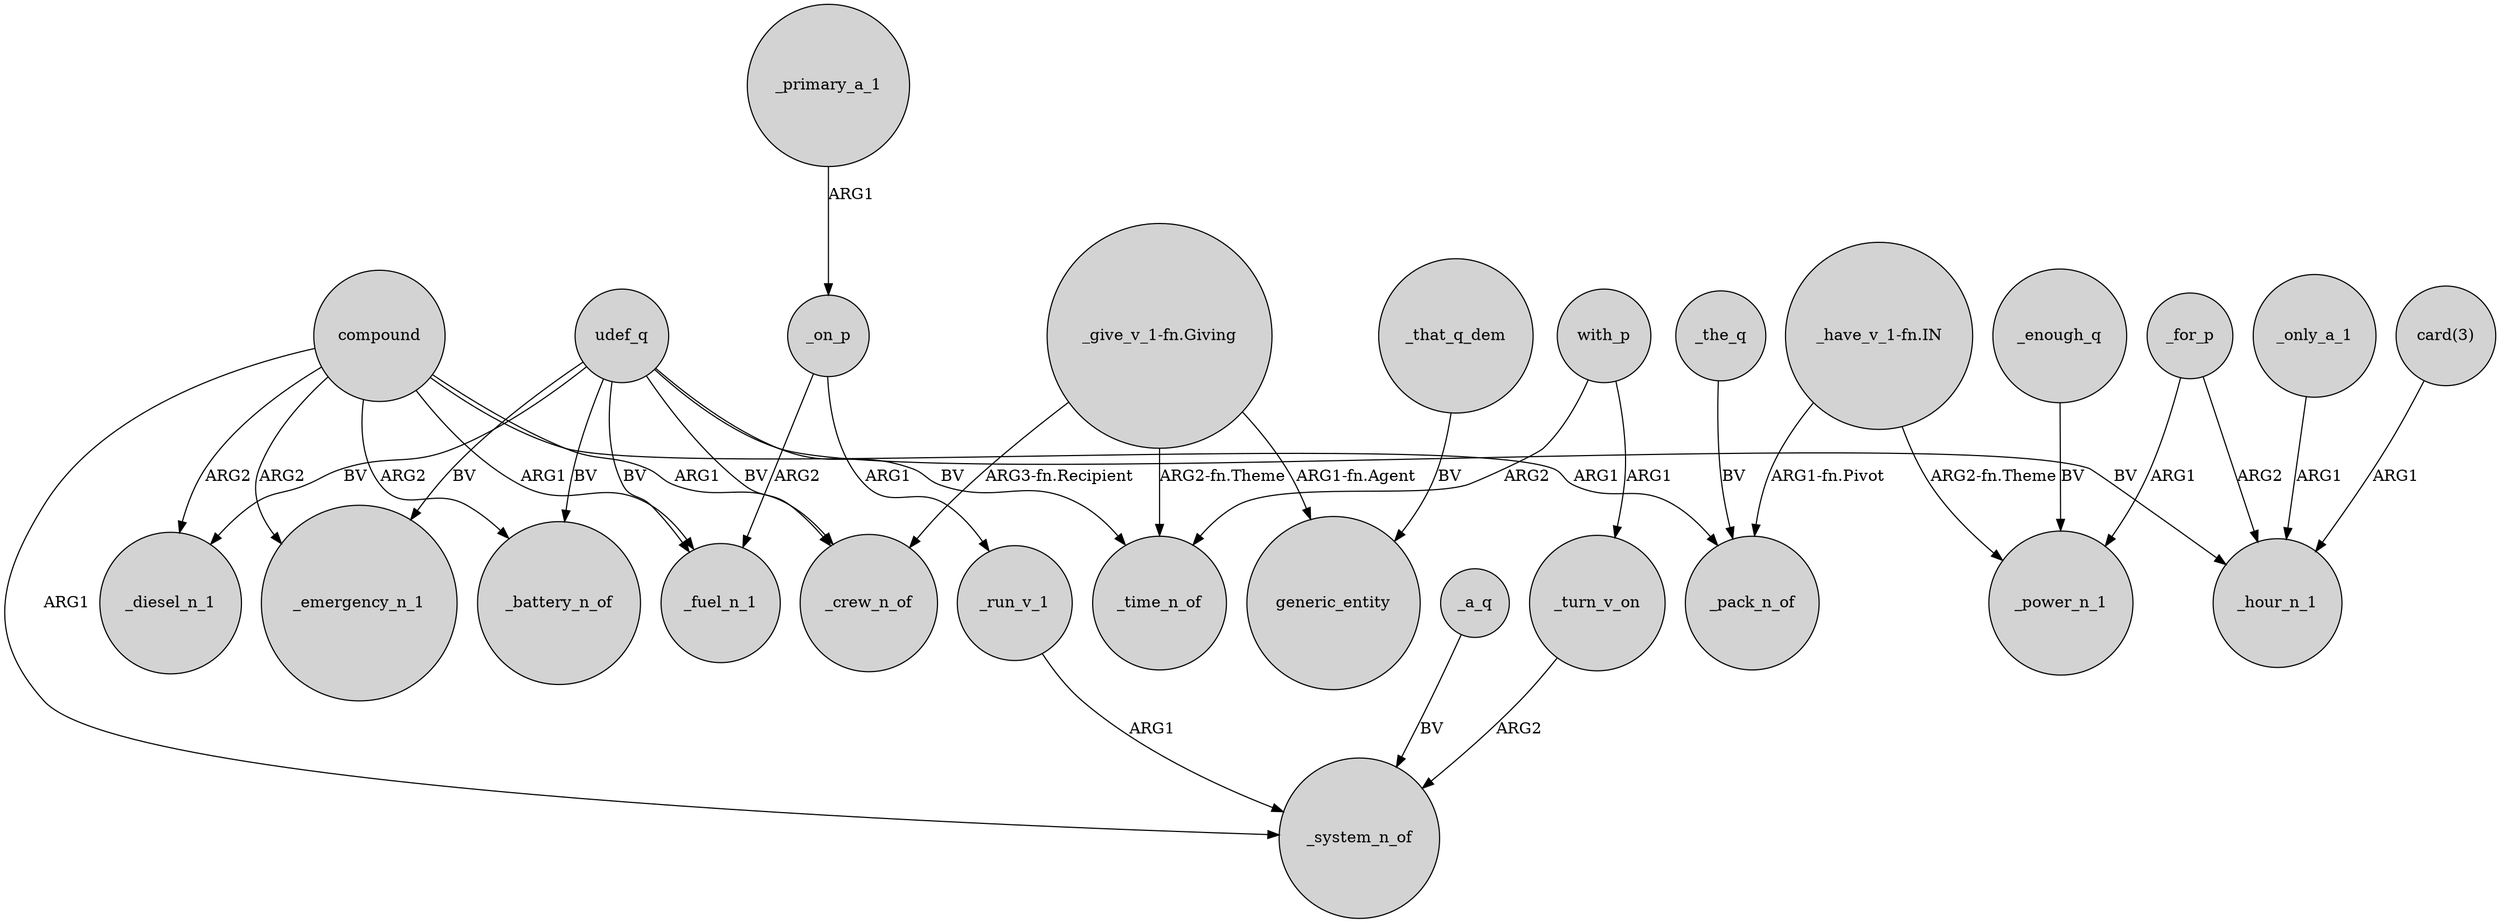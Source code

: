 digraph {
	node [shape=circle style=filled]
	udef_q -> _battery_n_of [label=BV]
	_for_p -> _hour_n_1 [label=ARG2]
	compound -> _emergency_n_1 [label=ARG2]
	_for_p -> _power_n_1 [label=ARG1]
	"_give_v_1-fn.Giving" -> generic_entity [label="ARG1-fn.Agent"]
	_enough_q -> _power_n_1 [label=BV]
	_that_q_dem -> generic_entity [label=BV]
	udef_q -> _diesel_n_1 [label=BV]
	udef_q -> _crew_n_of [label=BV]
	compound -> _system_n_of [label=ARG1]
	compound -> _diesel_n_1 [label=ARG2]
	udef_q -> _hour_n_1 [label=BV]
	_on_p -> _fuel_n_1 [label=ARG2]
	"_have_v_1-fn.IN" -> _pack_n_of [label="ARG1-fn.Pivot"]
	_primary_a_1 -> _on_p [label=ARG1]
	_turn_v_on -> _system_n_of [label=ARG2]
	_the_q -> _pack_n_of [label=BV]
	with_p -> _turn_v_on [label=ARG1]
	"_have_v_1-fn.IN" -> _power_n_1 [label="ARG2-fn.Theme"]
	"_give_v_1-fn.Giving" -> _crew_n_of [label="ARG3-fn.Recipient"]
	_on_p -> _run_v_1 [label=ARG1]
	"_give_v_1-fn.Giving" -> _time_n_of [label="ARG2-fn.Theme"]
	_only_a_1 -> _hour_n_1 [label=ARG1]
	udef_q -> _emergency_n_1 [label=BV]
	udef_q -> _time_n_of [label=BV]
	with_p -> _time_n_of [label=ARG2]
	compound -> _battery_n_of [label=ARG2]
	_a_q -> _system_n_of [label=BV]
	compound -> _fuel_n_1 [label=ARG1]
	compound -> _pack_n_of [label=ARG1]
	udef_q -> _fuel_n_1 [label=BV]
	compound -> _crew_n_of [label=ARG1]
	"card(3)" -> _hour_n_1 [label=ARG1]
	_run_v_1 -> _system_n_of [label=ARG1]
}
